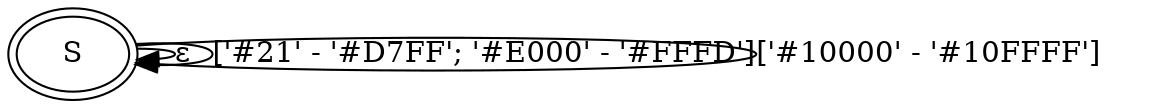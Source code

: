digraph rgfsa {
  /* Circles-and-arrows diagram of FSA from right-regular grammar. 
     Generated by rg-to-dot.xsl.
     Input:file:/Users/cmsmcq/2021/gingersnap/toys/g012.ixml.xml
     Generated:2021-01-17T17:50:25.25971-07:00 */

S [label="S" peripheries=2]
S -> S [label="ε"];
S -> S [label="['#21' - '#D7FF'; '#E000' - '#FFFD']"];
S -> S [label="['#10000' - '#10FFFF']"];
}

